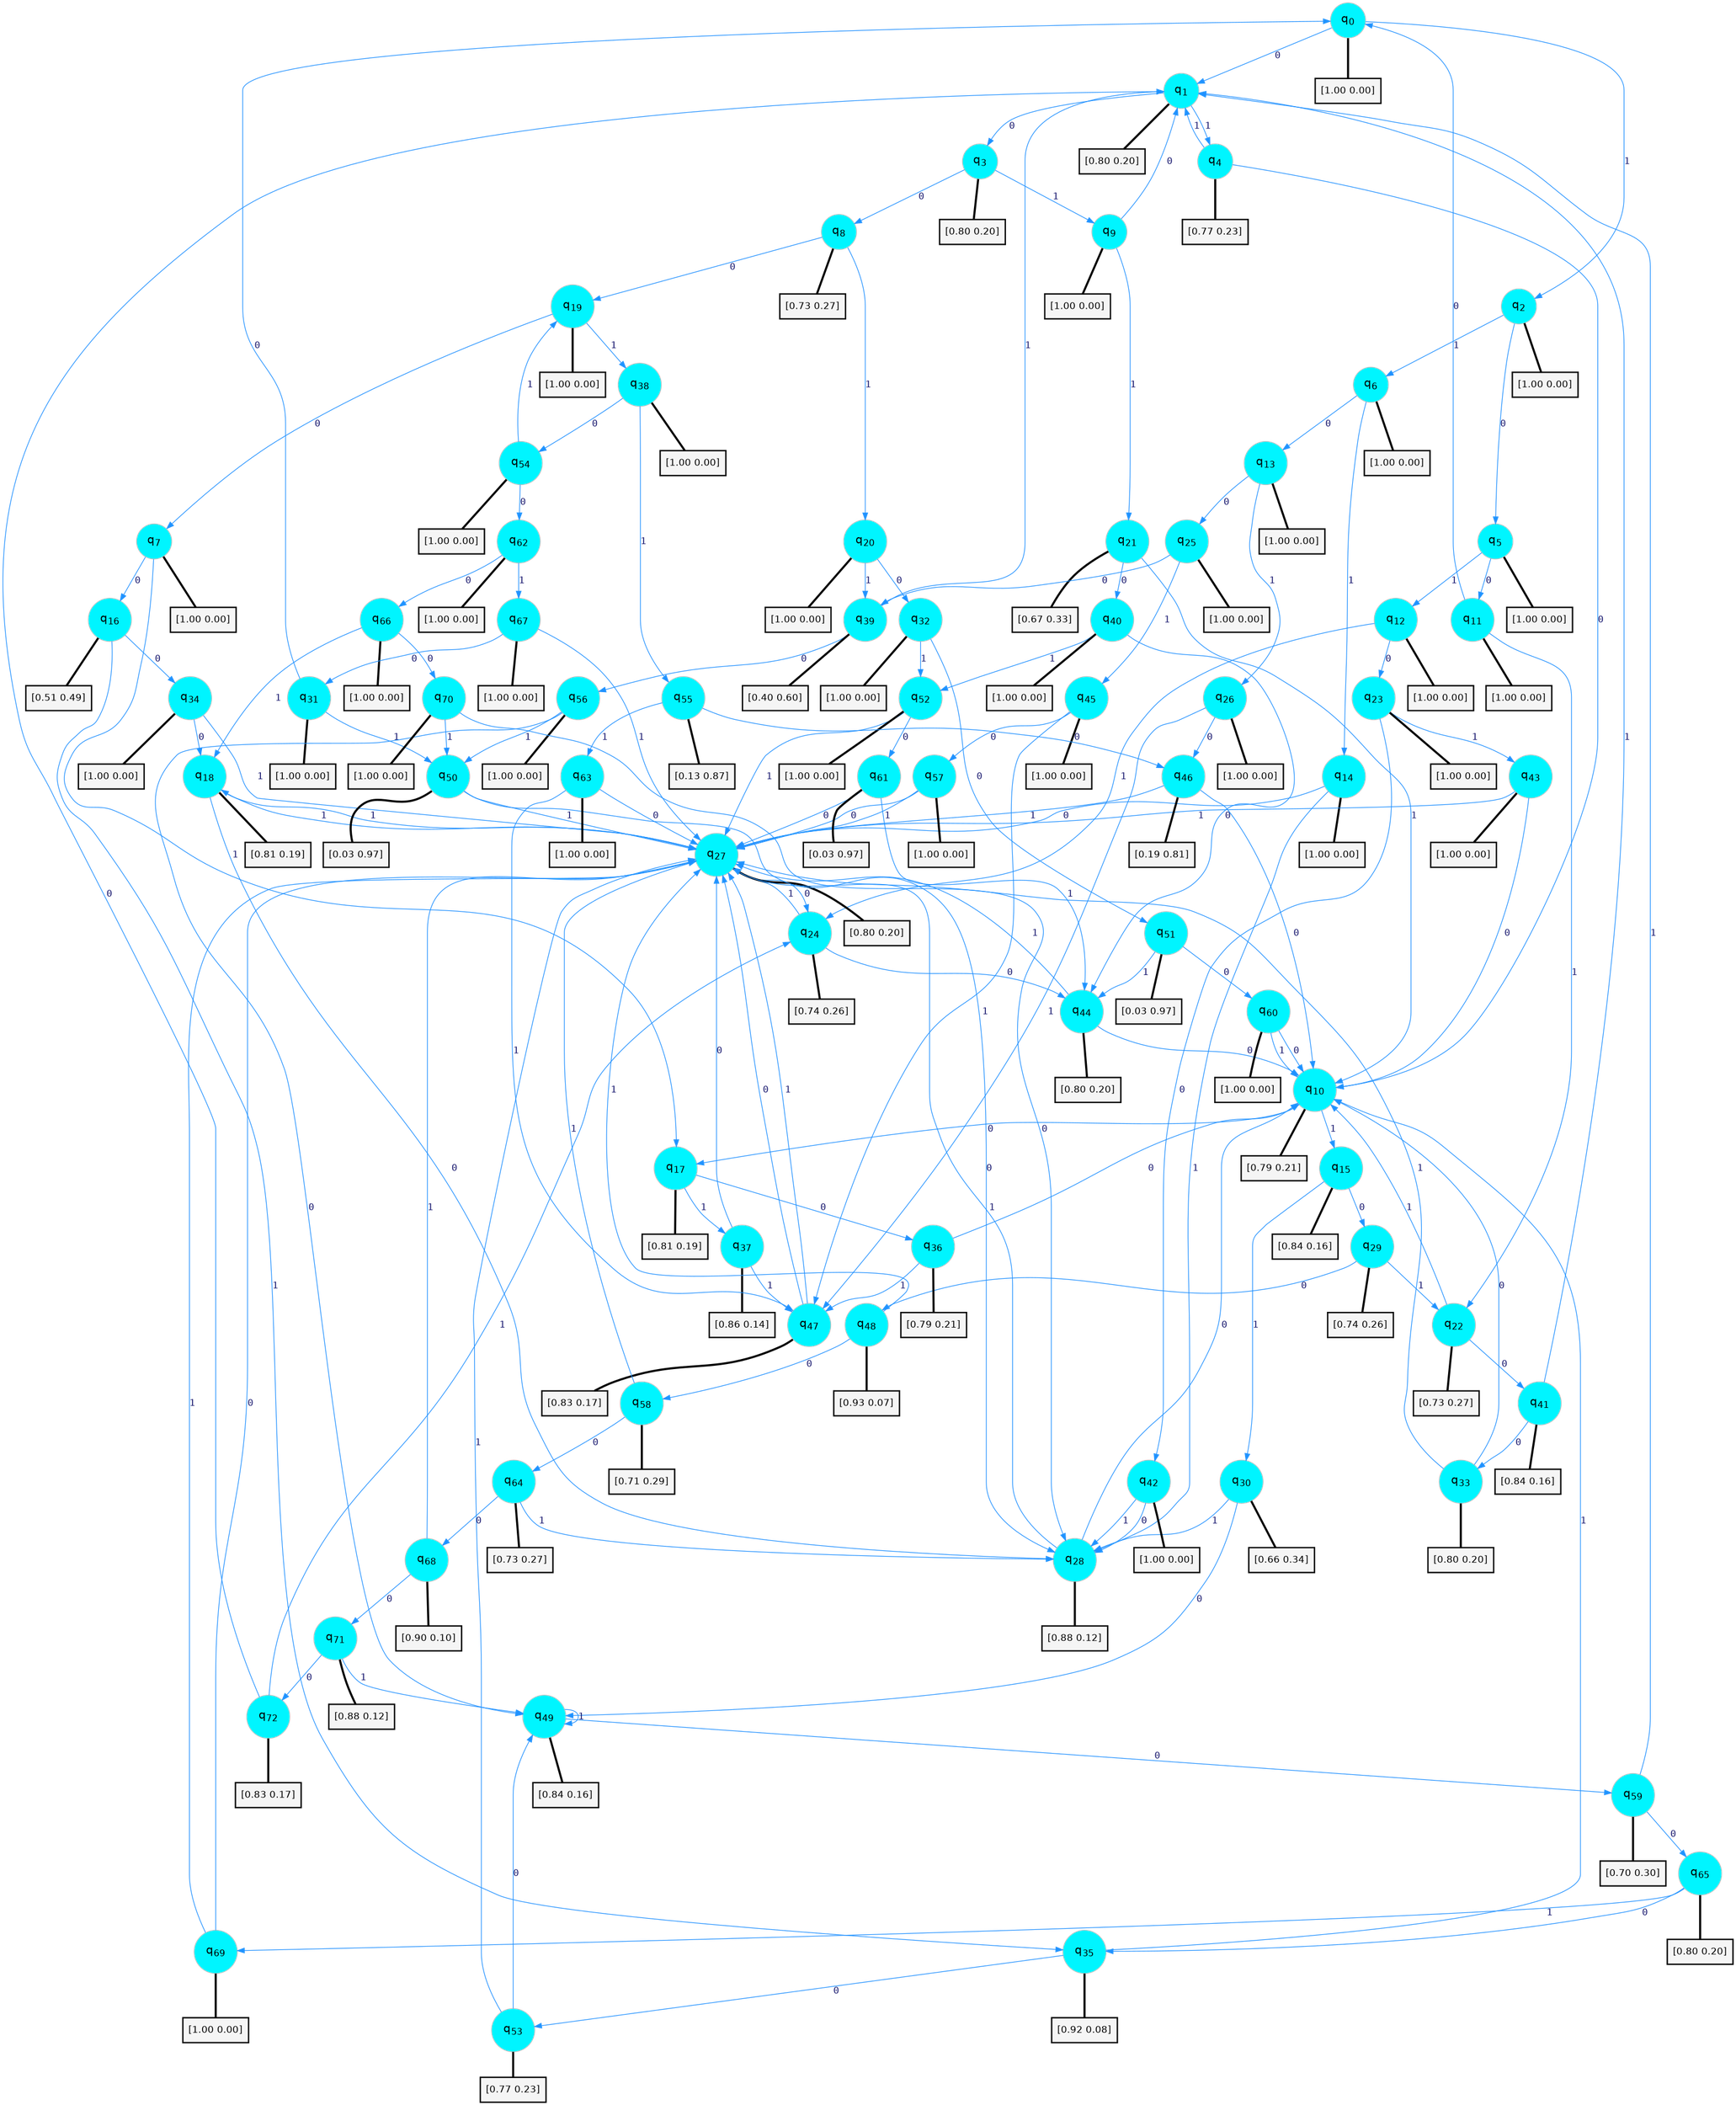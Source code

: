 digraph G {
graph [
bgcolor=transparent, dpi=300, rankdir=TD, size="40,25"];
node [
color=gray, fillcolor=turquoise1, fontcolor=black, fontname=Helvetica, fontsize=16, fontweight=bold, shape=circle, style=filled];
edge [
arrowsize=1, color=dodgerblue1, fontcolor=midnightblue, fontname=courier, fontweight=bold, penwidth=1, style=solid, weight=20];
0[label=<q<SUB>0</SUB>>];
1[label=<q<SUB>1</SUB>>];
2[label=<q<SUB>2</SUB>>];
3[label=<q<SUB>3</SUB>>];
4[label=<q<SUB>4</SUB>>];
5[label=<q<SUB>5</SUB>>];
6[label=<q<SUB>6</SUB>>];
7[label=<q<SUB>7</SUB>>];
8[label=<q<SUB>8</SUB>>];
9[label=<q<SUB>9</SUB>>];
10[label=<q<SUB>10</SUB>>];
11[label=<q<SUB>11</SUB>>];
12[label=<q<SUB>12</SUB>>];
13[label=<q<SUB>13</SUB>>];
14[label=<q<SUB>14</SUB>>];
15[label=<q<SUB>15</SUB>>];
16[label=<q<SUB>16</SUB>>];
17[label=<q<SUB>17</SUB>>];
18[label=<q<SUB>18</SUB>>];
19[label=<q<SUB>19</SUB>>];
20[label=<q<SUB>20</SUB>>];
21[label=<q<SUB>21</SUB>>];
22[label=<q<SUB>22</SUB>>];
23[label=<q<SUB>23</SUB>>];
24[label=<q<SUB>24</SUB>>];
25[label=<q<SUB>25</SUB>>];
26[label=<q<SUB>26</SUB>>];
27[label=<q<SUB>27</SUB>>];
28[label=<q<SUB>28</SUB>>];
29[label=<q<SUB>29</SUB>>];
30[label=<q<SUB>30</SUB>>];
31[label=<q<SUB>31</SUB>>];
32[label=<q<SUB>32</SUB>>];
33[label=<q<SUB>33</SUB>>];
34[label=<q<SUB>34</SUB>>];
35[label=<q<SUB>35</SUB>>];
36[label=<q<SUB>36</SUB>>];
37[label=<q<SUB>37</SUB>>];
38[label=<q<SUB>38</SUB>>];
39[label=<q<SUB>39</SUB>>];
40[label=<q<SUB>40</SUB>>];
41[label=<q<SUB>41</SUB>>];
42[label=<q<SUB>42</SUB>>];
43[label=<q<SUB>43</SUB>>];
44[label=<q<SUB>44</SUB>>];
45[label=<q<SUB>45</SUB>>];
46[label=<q<SUB>46</SUB>>];
47[label=<q<SUB>47</SUB>>];
48[label=<q<SUB>48</SUB>>];
49[label=<q<SUB>49</SUB>>];
50[label=<q<SUB>50</SUB>>];
51[label=<q<SUB>51</SUB>>];
52[label=<q<SUB>52</SUB>>];
53[label=<q<SUB>53</SUB>>];
54[label=<q<SUB>54</SUB>>];
55[label=<q<SUB>55</SUB>>];
56[label=<q<SUB>56</SUB>>];
57[label=<q<SUB>57</SUB>>];
58[label=<q<SUB>58</SUB>>];
59[label=<q<SUB>59</SUB>>];
60[label=<q<SUB>60</SUB>>];
61[label=<q<SUB>61</SUB>>];
62[label=<q<SUB>62</SUB>>];
63[label=<q<SUB>63</SUB>>];
64[label=<q<SUB>64</SUB>>];
65[label=<q<SUB>65</SUB>>];
66[label=<q<SUB>66</SUB>>];
67[label=<q<SUB>67</SUB>>];
68[label=<q<SUB>68</SUB>>];
69[label=<q<SUB>69</SUB>>];
70[label=<q<SUB>70</SUB>>];
71[label=<q<SUB>71</SUB>>];
72[label=<q<SUB>72</SUB>>];
73[label="[1.00 0.00]", shape=box,fontcolor=black, fontname=Helvetica, fontsize=14, penwidth=2, fillcolor=whitesmoke,color=black];
74[label="[0.80 0.20]", shape=box,fontcolor=black, fontname=Helvetica, fontsize=14, penwidth=2, fillcolor=whitesmoke,color=black];
75[label="[1.00 0.00]", shape=box,fontcolor=black, fontname=Helvetica, fontsize=14, penwidth=2, fillcolor=whitesmoke,color=black];
76[label="[0.80 0.20]", shape=box,fontcolor=black, fontname=Helvetica, fontsize=14, penwidth=2, fillcolor=whitesmoke,color=black];
77[label="[0.77 0.23]", shape=box,fontcolor=black, fontname=Helvetica, fontsize=14, penwidth=2, fillcolor=whitesmoke,color=black];
78[label="[1.00 0.00]", shape=box,fontcolor=black, fontname=Helvetica, fontsize=14, penwidth=2, fillcolor=whitesmoke,color=black];
79[label="[1.00 0.00]", shape=box,fontcolor=black, fontname=Helvetica, fontsize=14, penwidth=2, fillcolor=whitesmoke,color=black];
80[label="[1.00 0.00]", shape=box,fontcolor=black, fontname=Helvetica, fontsize=14, penwidth=2, fillcolor=whitesmoke,color=black];
81[label="[0.73 0.27]", shape=box,fontcolor=black, fontname=Helvetica, fontsize=14, penwidth=2, fillcolor=whitesmoke,color=black];
82[label="[1.00 0.00]", shape=box,fontcolor=black, fontname=Helvetica, fontsize=14, penwidth=2, fillcolor=whitesmoke,color=black];
83[label="[0.79 0.21]", shape=box,fontcolor=black, fontname=Helvetica, fontsize=14, penwidth=2, fillcolor=whitesmoke,color=black];
84[label="[1.00 0.00]", shape=box,fontcolor=black, fontname=Helvetica, fontsize=14, penwidth=2, fillcolor=whitesmoke,color=black];
85[label="[1.00 0.00]", shape=box,fontcolor=black, fontname=Helvetica, fontsize=14, penwidth=2, fillcolor=whitesmoke,color=black];
86[label="[1.00 0.00]", shape=box,fontcolor=black, fontname=Helvetica, fontsize=14, penwidth=2, fillcolor=whitesmoke,color=black];
87[label="[1.00 0.00]", shape=box,fontcolor=black, fontname=Helvetica, fontsize=14, penwidth=2, fillcolor=whitesmoke,color=black];
88[label="[0.84 0.16]", shape=box,fontcolor=black, fontname=Helvetica, fontsize=14, penwidth=2, fillcolor=whitesmoke,color=black];
89[label="[0.51 0.49]", shape=box,fontcolor=black, fontname=Helvetica, fontsize=14, penwidth=2, fillcolor=whitesmoke,color=black];
90[label="[0.81 0.19]", shape=box,fontcolor=black, fontname=Helvetica, fontsize=14, penwidth=2, fillcolor=whitesmoke,color=black];
91[label="[0.81 0.19]", shape=box,fontcolor=black, fontname=Helvetica, fontsize=14, penwidth=2, fillcolor=whitesmoke,color=black];
92[label="[1.00 0.00]", shape=box,fontcolor=black, fontname=Helvetica, fontsize=14, penwidth=2, fillcolor=whitesmoke,color=black];
93[label="[1.00 0.00]", shape=box,fontcolor=black, fontname=Helvetica, fontsize=14, penwidth=2, fillcolor=whitesmoke,color=black];
94[label="[0.67 0.33]", shape=box,fontcolor=black, fontname=Helvetica, fontsize=14, penwidth=2, fillcolor=whitesmoke,color=black];
95[label="[0.73 0.27]", shape=box,fontcolor=black, fontname=Helvetica, fontsize=14, penwidth=2, fillcolor=whitesmoke,color=black];
96[label="[1.00 0.00]", shape=box,fontcolor=black, fontname=Helvetica, fontsize=14, penwidth=2, fillcolor=whitesmoke,color=black];
97[label="[0.74 0.26]", shape=box,fontcolor=black, fontname=Helvetica, fontsize=14, penwidth=2, fillcolor=whitesmoke,color=black];
98[label="[1.00 0.00]", shape=box,fontcolor=black, fontname=Helvetica, fontsize=14, penwidth=2, fillcolor=whitesmoke,color=black];
99[label="[1.00 0.00]", shape=box,fontcolor=black, fontname=Helvetica, fontsize=14, penwidth=2, fillcolor=whitesmoke,color=black];
100[label="[0.80 0.20]", shape=box,fontcolor=black, fontname=Helvetica, fontsize=14, penwidth=2, fillcolor=whitesmoke,color=black];
101[label="[0.88 0.12]", shape=box,fontcolor=black, fontname=Helvetica, fontsize=14, penwidth=2, fillcolor=whitesmoke,color=black];
102[label="[0.74 0.26]", shape=box,fontcolor=black, fontname=Helvetica, fontsize=14, penwidth=2, fillcolor=whitesmoke,color=black];
103[label="[0.66 0.34]", shape=box,fontcolor=black, fontname=Helvetica, fontsize=14, penwidth=2, fillcolor=whitesmoke,color=black];
104[label="[1.00 0.00]", shape=box,fontcolor=black, fontname=Helvetica, fontsize=14, penwidth=2, fillcolor=whitesmoke,color=black];
105[label="[1.00 0.00]", shape=box,fontcolor=black, fontname=Helvetica, fontsize=14, penwidth=2, fillcolor=whitesmoke,color=black];
106[label="[0.80 0.20]", shape=box,fontcolor=black, fontname=Helvetica, fontsize=14, penwidth=2, fillcolor=whitesmoke,color=black];
107[label="[1.00 0.00]", shape=box,fontcolor=black, fontname=Helvetica, fontsize=14, penwidth=2, fillcolor=whitesmoke,color=black];
108[label="[0.92 0.08]", shape=box,fontcolor=black, fontname=Helvetica, fontsize=14, penwidth=2, fillcolor=whitesmoke,color=black];
109[label="[0.79 0.21]", shape=box,fontcolor=black, fontname=Helvetica, fontsize=14, penwidth=2, fillcolor=whitesmoke,color=black];
110[label="[0.86 0.14]", shape=box,fontcolor=black, fontname=Helvetica, fontsize=14, penwidth=2, fillcolor=whitesmoke,color=black];
111[label="[1.00 0.00]", shape=box,fontcolor=black, fontname=Helvetica, fontsize=14, penwidth=2, fillcolor=whitesmoke,color=black];
112[label="[0.40 0.60]", shape=box,fontcolor=black, fontname=Helvetica, fontsize=14, penwidth=2, fillcolor=whitesmoke,color=black];
113[label="[1.00 0.00]", shape=box,fontcolor=black, fontname=Helvetica, fontsize=14, penwidth=2, fillcolor=whitesmoke,color=black];
114[label="[0.84 0.16]", shape=box,fontcolor=black, fontname=Helvetica, fontsize=14, penwidth=2, fillcolor=whitesmoke,color=black];
115[label="[1.00 0.00]", shape=box,fontcolor=black, fontname=Helvetica, fontsize=14, penwidth=2, fillcolor=whitesmoke,color=black];
116[label="[1.00 0.00]", shape=box,fontcolor=black, fontname=Helvetica, fontsize=14, penwidth=2, fillcolor=whitesmoke,color=black];
117[label="[0.80 0.20]", shape=box,fontcolor=black, fontname=Helvetica, fontsize=14, penwidth=2, fillcolor=whitesmoke,color=black];
118[label="[1.00 0.00]", shape=box,fontcolor=black, fontname=Helvetica, fontsize=14, penwidth=2, fillcolor=whitesmoke,color=black];
119[label="[0.19 0.81]", shape=box,fontcolor=black, fontname=Helvetica, fontsize=14, penwidth=2, fillcolor=whitesmoke,color=black];
120[label="[0.83 0.17]", shape=box,fontcolor=black, fontname=Helvetica, fontsize=14, penwidth=2, fillcolor=whitesmoke,color=black];
121[label="[0.93 0.07]", shape=box,fontcolor=black, fontname=Helvetica, fontsize=14, penwidth=2, fillcolor=whitesmoke,color=black];
122[label="[0.84 0.16]", shape=box,fontcolor=black, fontname=Helvetica, fontsize=14, penwidth=2, fillcolor=whitesmoke,color=black];
123[label="[0.03 0.97]", shape=box,fontcolor=black, fontname=Helvetica, fontsize=14, penwidth=2, fillcolor=whitesmoke,color=black];
124[label="[0.03 0.97]", shape=box,fontcolor=black, fontname=Helvetica, fontsize=14, penwidth=2, fillcolor=whitesmoke,color=black];
125[label="[1.00 0.00]", shape=box,fontcolor=black, fontname=Helvetica, fontsize=14, penwidth=2, fillcolor=whitesmoke,color=black];
126[label="[0.77 0.23]", shape=box,fontcolor=black, fontname=Helvetica, fontsize=14, penwidth=2, fillcolor=whitesmoke,color=black];
127[label="[1.00 0.00]", shape=box,fontcolor=black, fontname=Helvetica, fontsize=14, penwidth=2, fillcolor=whitesmoke,color=black];
128[label="[0.13 0.87]", shape=box,fontcolor=black, fontname=Helvetica, fontsize=14, penwidth=2, fillcolor=whitesmoke,color=black];
129[label="[1.00 0.00]", shape=box,fontcolor=black, fontname=Helvetica, fontsize=14, penwidth=2, fillcolor=whitesmoke,color=black];
130[label="[1.00 0.00]", shape=box,fontcolor=black, fontname=Helvetica, fontsize=14, penwidth=2, fillcolor=whitesmoke,color=black];
131[label="[0.71 0.29]", shape=box,fontcolor=black, fontname=Helvetica, fontsize=14, penwidth=2, fillcolor=whitesmoke,color=black];
132[label="[0.70 0.30]", shape=box,fontcolor=black, fontname=Helvetica, fontsize=14, penwidth=2, fillcolor=whitesmoke,color=black];
133[label="[1.00 0.00]", shape=box,fontcolor=black, fontname=Helvetica, fontsize=14, penwidth=2, fillcolor=whitesmoke,color=black];
134[label="[0.03 0.97]", shape=box,fontcolor=black, fontname=Helvetica, fontsize=14, penwidth=2, fillcolor=whitesmoke,color=black];
135[label="[1.00 0.00]", shape=box,fontcolor=black, fontname=Helvetica, fontsize=14, penwidth=2, fillcolor=whitesmoke,color=black];
136[label="[1.00 0.00]", shape=box,fontcolor=black, fontname=Helvetica, fontsize=14, penwidth=2, fillcolor=whitesmoke,color=black];
137[label="[0.73 0.27]", shape=box,fontcolor=black, fontname=Helvetica, fontsize=14, penwidth=2, fillcolor=whitesmoke,color=black];
138[label="[0.80 0.20]", shape=box,fontcolor=black, fontname=Helvetica, fontsize=14, penwidth=2, fillcolor=whitesmoke,color=black];
139[label="[1.00 0.00]", shape=box,fontcolor=black, fontname=Helvetica, fontsize=14, penwidth=2, fillcolor=whitesmoke,color=black];
140[label="[1.00 0.00]", shape=box,fontcolor=black, fontname=Helvetica, fontsize=14, penwidth=2, fillcolor=whitesmoke,color=black];
141[label="[0.90 0.10]", shape=box,fontcolor=black, fontname=Helvetica, fontsize=14, penwidth=2, fillcolor=whitesmoke,color=black];
142[label="[1.00 0.00]", shape=box,fontcolor=black, fontname=Helvetica, fontsize=14, penwidth=2, fillcolor=whitesmoke,color=black];
143[label="[1.00 0.00]", shape=box,fontcolor=black, fontname=Helvetica, fontsize=14, penwidth=2, fillcolor=whitesmoke,color=black];
144[label="[0.88 0.12]", shape=box,fontcolor=black, fontname=Helvetica, fontsize=14, penwidth=2, fillcolor=whitesmoke,color=black];
145[label="[0.83 0.17]", shape=box,fontcolor=black, fontname=Helvetica, fontsize=14, penwidth=2, fillcolor=whitesmoke,color=black];
0->1 [label=0];
0->2 [label=1];
0->73 [arrowhead=none, penwidth=3,color=black];
1->3 [label=0];
1->4 [label=1];
1->74 [arrowhead=none, penwidth=3,color=black];
2->5 [label=0];
2->6 [label=1];
2->75 [arrowhead=none, penwidth=3,color=black];
3->8 [label=0];
3->9 [label=1];
3->76 [arrowhead=none, penwidth=3,color=black];
4->10 [label=0];
4->1 [label=1];
4->77 [arrowhead=none, penwidth=3,color=black];
5->11 [label=0];
5->12 [label=1];
5->78 [arrowhead=none, penwidth=3,color=black];
6->13 [label=0];
6->14 [label=1];
6->79 [arrowhead=none, penwidth=3,color=black];
7->16 [label=0];
7->17 [label=1];
7->80 [arrowhead=none, penwidth=3,color=black];
8->19 [label=0];
8->20 [label=1];
8->81 [arrowhead=none, penwidth=3,color=black];
9->1 [label=0];
9->21 [label=1];
9->82 [arrowhead=none, penwidth=3,color=black];
10->17 [label=0];
10->15 [label=1];
10->83 [arrowhead=none, penwidth=3,color=black];
11->0 [label=0];
11->22 [label=1];
11->84 [arrowhead=none, penwidth=3,color=black];
12->23 [label=0];
12->24 [label=1];
12->85 [arrowhead=none, penwidth=3,color=black];
13->25 [label=0];
13->26 [label=1];
13->86 [arrowhead=none, penwidth=3,color=black];
14->27 [label=0];
14->28 [label=1];
14->87 [arrowhead=none, penwidth=3,color=black];
15->29 [label=0];
15->30 [label=1];
15->88 [arrowhead=none, penwidth=3,color=black];
16->34 [label=0];
16->35 [label=1];
16->89 [arrowhead=none, penwidth=3,color=black];
17->36 [label=0];
17->37 [label=1];
17->90 [arrowhead=none, penwidth=3,color=black];
18->28 [label=0];
18->27 [label=1];
18->91 [arrowhead=none, penwidth=3,color=black];
19->7 [label=0];
19->38 [label=1];
19->92 [arrowhead=none, penwidth=3,color=black];
20->32 [label=0];
20->39 [label=1];
20->93 [arrowhead=none, penwidth=3,color=black];
21->40 [label=0];
21->10 [label=1];
21->94 [arrowhead=none, penwidth=3,color=black];
22->41 [label=0];
22->10 [label=1];
22->95 [arrowhead=none, penwidth=3,color=black];
23->42 [label=0];
23->43 [label=1];
23->96 [arrowhead=none, penwidth=3,color=black];
24->44 [label=0];
24->27 [label=1];
24->97 [arrowhead=none, penwidth=3,color=black];
25->39 [label=0];
25->45 [label=1];
25->98 [arrowhead=none, penwidth=3,color=black];
26->46 [label=0];
26->47 [label=1];
26->99 [arrowhead=none, penwidth=3,color=black];
27->24 [label=0];
27->18 [label=1];
27->100 [arrowhead=none, penwidth=3,color=black];
28->10 [label=0];
28->27 [label=1];
28->101 [arrowhead=none, penwidth=3,color=black];
29->48 [label=0];
29->22 [label=1];
29->102 [arrowhead=none, penwidth=3,color=black];
30->49 [label=0];
30->28 [label=1];
30->103 [arrowhead=none, penwidth=3,color=black];
31->0 [label=0];
31->50 [label=1];
31->104 [arrowhead=none, penwidth=3,color=black];
32->51 [label=0];
32->52 [label=1];
32->105 [arrowhead=none, penwidth=3,color=black];
33->10 [label=0];
33->27 [label=1];
33->106 [arrowhead=none, penwidth=3,color=black];
34->18 [label=0];
34->27 [label=1];
34->107 [arrowhead=none, penwidth=3,color=black];
35->53 [label=0];
35->10 [label=1];
35->108 [arrowhead=none, penwidth=3,color=black];
36->10 [label=0];
36->47 [label=1];
36->109 [arrowhead=none, penwidth=3,color=black];
37->27 [label=0];
37->47 [label=1];
37->110 [arrowhead=none, penwidth=3,color=black];
38->54 [label=0];
38->55 [label=1];
38->111 [arrowhead=none, penwidth=3,color=black];
39->56 [label=0];
39->1 [label=1];
39->112 [arrowhead=none, penwidth=3,color=black];
40->44 [label=0];
40->52 [label=1];
40->113 [arrowhead=none, penwidth=3,color=black];
41->33 [label=0];
41->1 [label=1];
41->114 [arrowhead=none, penwidth=3,color=black];
42->28 [label=0];
42->28 [label=1];
42->115 [arrowhead=none, penwidth=3,color=black];
43->10 [label=0];
43->27 [label=1];
43->116 [arrowhead=none, penwidth=3,color=black];
44->10 [label=0];
44->27 [label=1];
44->117 [arrowhead=none, penwidth=3,color=black];
45->57 [label=0];
45->47 [label=1];
45->118 [arrowhead=none, penwidth=3,color=black];
46->10 [label=0];
46->27 [label=1];
46->119 [arrowhead=none, penwidth=3,color=black];
47->27 [label=0];
47->27 [label=1];
47->120 [arrowhead=none, penwidth=3,color=black];
48->58 [label=0];
48->27 [label=1];
48->121 [arrowhead=none, penwidth=3,color=black];
49->59 [label=0];
49->49 [label=1];
49->122 [arrowhead=none, penwidth=3,color=black];
50->28 [label=0];
50->27 [label=1];
50->123 [arrowhead=none, penwidth=3,color=black];
51->60 [label=0];
51->44 [label=1];
51->124 [arrowhead=none, penwidth=3,color=black];
52->61 [label=0];
52->27 [label=1];
52->125 [arrowhead=none, penwidth=3,color=black];
53->49 [label=0];
53->27 [label=1];
53->126 [arrowhead=none, penwidth=3,color=black];
54->62 [label=0];
54->19 [label=1];
54->127 [arrowhead=none, penwidth=3,color=black];
55->46 [label=0];
55->63 [label=1];
55->128 [arrowhead=none, penwidth=3,color=black];
56->49 [label=0];
56->50 [label=1];
56->129 [arrowhead=none, penwidth=3,color=black];
57->27 [label=0];
57->27 [label=1];
57->130 [arrowhead=none, penwidth=3,color=black];
58->64 [label=0];
58->27 [label=1];
58->131 [arrowhead=none, penwidth=3,color=black];
59->65 [label=0];
59->1 [label=1];
59->132 [arrowhead=none, penwidth=3,color=black];
60->10 [label=0];
60->10 [label=1];
60->133 [arrowhead=none, penwidth=3,color=black];
61->27 [label=0];
61->44 [label=1];
61->134 [arrowhead=none, penwidth=3,color=black];
62->66 [label=0];
62->67 [label=1];
62->135 [arrowhead=none, penwidth=3,color=black];
63->27 [label=0];
63->47 [label=1];
63->136 [arrowhead=none, penwidth=3,color=black];
64->68 [label=0];
64->28 [label=1];
64->137 [arrowhead=none, penwidth=3,color=black];
65->35 [label=0];
65->69 [label=1];
65->138 [arrowhead=none, penwidth=3,color=black];
66->70 [label=0];
66->18 [label=1];
66->139 [arrowhead=none, penwidth=3,color=black];
67->31 [label=0];
67->27 [label=1];
67->140 [arrowhead=none, penwidth=3,color=black];
68->71 [label=0];
68->27 [label=1];
68->141 [arrowhead=none, penwidth=3,color=black];
69->27 [label=0];
69->27 [label=1];
69->142 [arrowhead=none, penwidth=3,color=black];
70->28 [label=0];
70->50 [label=1];
70->143 [arrowhead=none, penwidth=3,color=black];
71->72 [label=0];
71->49 [label=1];
71->144 [arrowhead=none, penwidth=3,color=black];
72->1 [label=0];
72->24 [label=1];
72->145 [arrowhead=none, penwidth=3,color=black];
}
